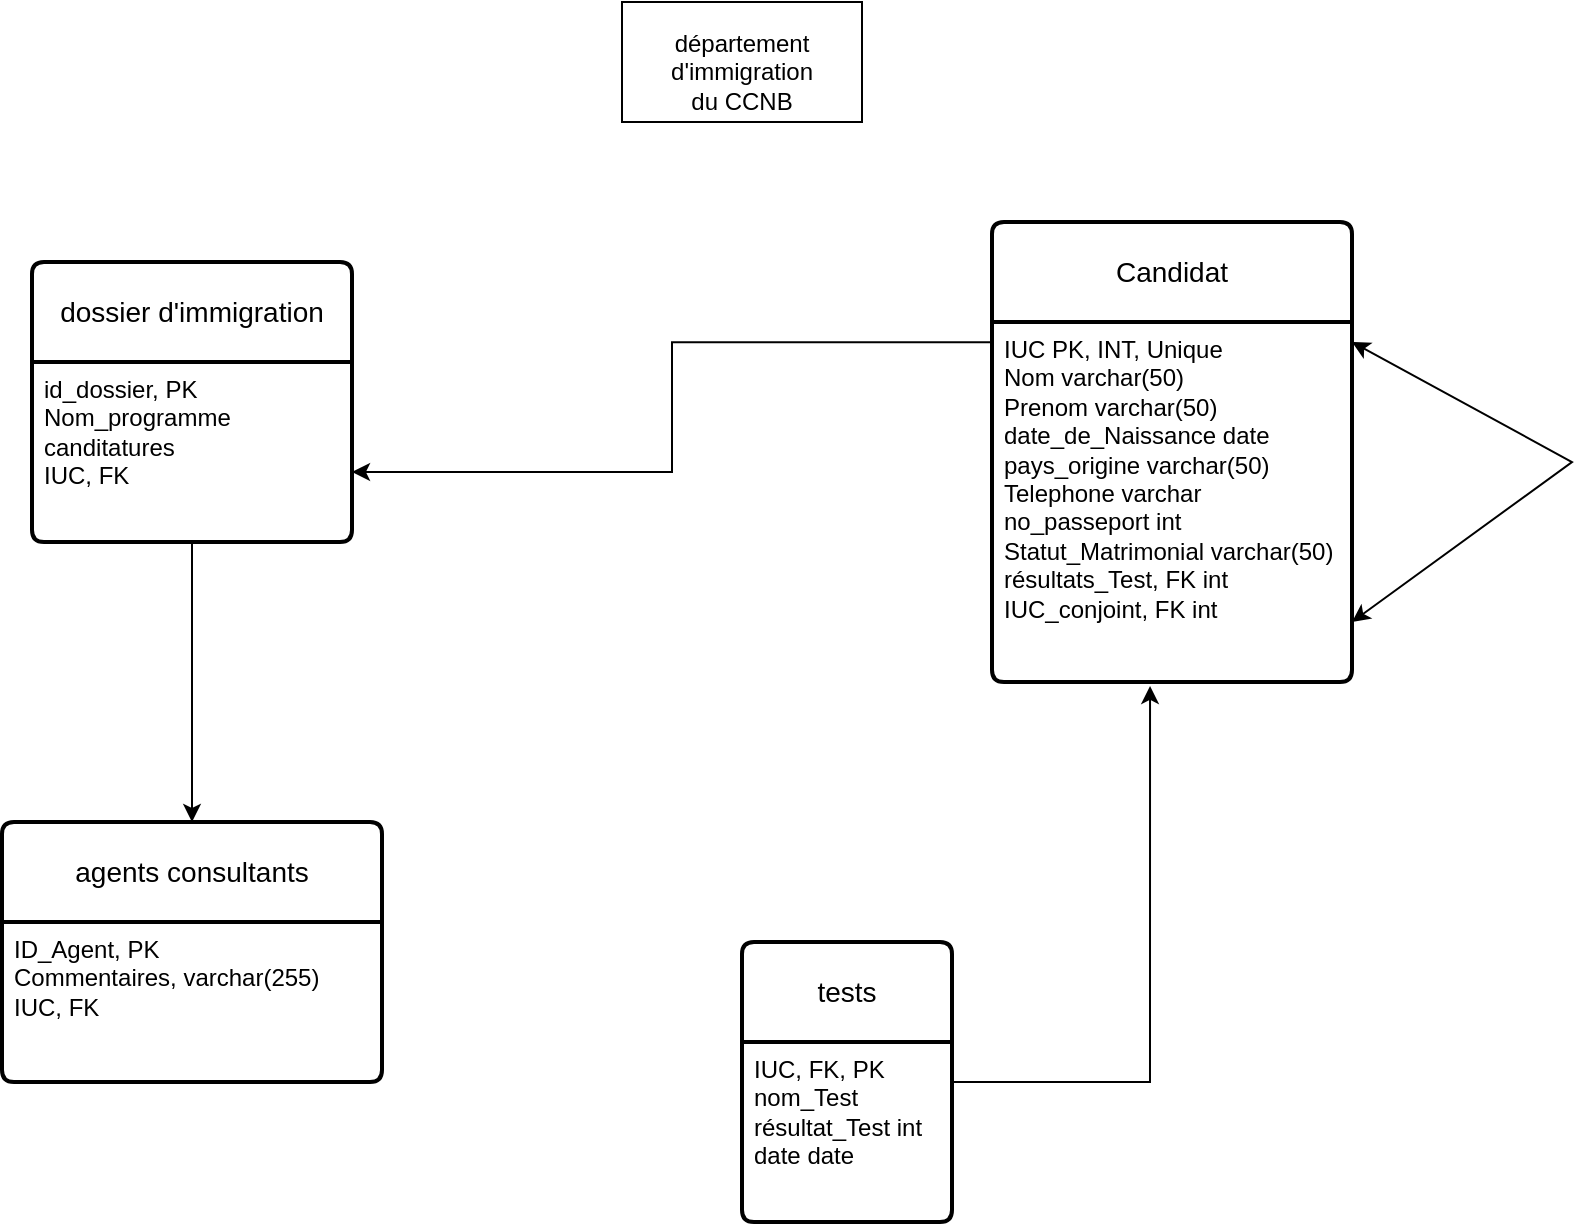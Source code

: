 <mxfile version="23.1.6" type="device">
  <diagram name="Modèle entité-association" id="yI0iyrHZkLMbIS5xyPjb">
    <mxGraphModel dx="2074" dy="1258" grid="1" gridSize="10" guides="1" tooltips="1" connect="1" arrows="1" fold="1" page="1" pageScale="1" pageWidth="850" pageHeight="1100" math="0" shadow="0">
      <root>
        <mxCell id="0" />
        <mxCell id="1" parent="0" />
        <mxCell id="i-5-Rq-wRSvrZoOoVcOD-7" value="" style="rounded=0;whiteSpace=wrap;html=1;" vertex="1" parent="1">
          <mxGeometry x="365" y="10" width="120" height="60" as="geometry" />
        </mxCell>
        <mxCell id="i-5-Rq-wRSvrZoOoVcOD-8" value="département d&#39;immigration du CCNB" style="text;html=1;align=center;verticalAlign=middle;whiteSpace=wrap;rounded=0;" vertex="1" parent="1">
          <mxGeometry x="395" y="30" width="60" height="30" as="geometry" />
        </mxCell>
        <mxCell id="i-5-Rq-wRSvrZoOoVcOD-14" value="Candidat" style="swimlane;childLayout=stackLayout;horizontal=1;startSize=50;horizontalStack=0;rounded=1;fontSize=14;fontStyle=0;strokeWidth=2;resizeParent=0;resizeLast=1;shadow=0;dashed=0;align=center;arcSize=4;whiteSpace=wrap;html=1;" vertex="1" parent="1">
          <mxGeometry x="550" y="120" width="180" height="230" as="geometry" />
        </mxCell>
        <mxCell id="i-5-Rq-wRSvrZoOoVcOD-15" value="IUC PK, INT, Unique&lt;br&gt;Nom varchar(50)&lt;br&gt;Prenom varchar(50)&lt;br&gt;date_de_Naissance date&lt;br&gt;pays_origine varchar(50)&lt;br&gt;Telephone varchar&lt;br&gt;no_passeport int&lt;br&gt;Statut_Matrimonial varchar(50)&lt;br&gt;résultats_Test, FK int&lt;br&gt;IUC_conjoint, FK int" style="align=left;strokeColor=none;fillColor=none;spacingLeft=4;fontSize=12;verticalAlign=top;resizable=0;rotatable=0;part=1;html=1;" vertex="1" parent="i-5-Rq-wRSvrZoOoVcOD-14">
          <mxGeometry y="50" width="180" height="180" as="geometry" />
        </mxCell>
        <mxCell id="i-5-Rq-wRSvrZoOoVcOD-19" value="dossier d&#39;immigration" style="swimlane;childLayout=stackLayout;horizontal=1;startSize=50;horizontalStack=0;rounded=1;fontSize=14;fontStyle=0;strokeWidth=2;resizeParent=0;resizeLast=1;shadow=0;dashed=0;align=center;arcSize=4;whiteSpace=wrap;html=1;" vertex="1" parent="1">
          <mxGeometry x="70" y="140" width="160" height="140" as="geometry" />
        </mxCell>
        <mxCell id="i-5-Rq-wRSvrZoOoVcOD-20" value="id_dossier, PK&lt;br&gt;Nom_programme&lt;br&gt;canditatures&lt;br&gt;IUC, FK&lt;br&gt;&lt;div&gt;&lt;br/&gt;&lt;/div&gt;" style="align=left;strokeColor=none;fillColor=none;spacingLeft=4;fontSize=12;verticalAlign=top;resizable=0;rotatable=0;part=1;html=1;" vertex="1" parent="i-5-Rq-wRSvrZoOoVcOD-19">
          <mxGeometry y="50" width="160" height="90" as="geometry" />
        </mxCell>
        <mxCell id="i-5-Rq-wRSvrZoOoVcOD-24" value="tests" style="swimlane;childLayout=stackLayout;horizontal=1;startSize=50;horizontalStack=0;rounded=1;fontSize=14;fontStyle=0;strokeWidth=2;resizeParent=0;resizeLast=1;shadow=0;dashed=0;align=center;arcSize=4;whiteSpace=wrap;html=1;" vertex="1" parent="1">
          <mxGeometry x="425" y="480" width="105" height="140" as="geometry" />
        </mxCell>
        <mxCell id="i-5-Rq-wRSvrZoOoVcOD-25" value="IUC, FK, PK&lt;br&gt;nom_Test&lt;br&gt;résultat_Test int&lt;br&gt;date date&lt;div&gt;&lt;br/&gt;&lt;/div&gt;" style="align=left;strokeColor=none;fillColor=none;spacingLeft=4;fontSize=12;verticalAlign=top;resizable=0;rotatable=0;part=1;html=1;" vertex="1" parent="i-5-Rq-wRSvrZoOoVcOD-24">
          <mxGeometry y="50" width="105" height="90" as="geometry" />
        </mxCell>
        <mxCell id="i-5-Rq-wRSvrZoOoVcOD-26" style="edgeStyle=orthogonalEdgeStyle;rounded=0;orthogonalLoop=1;jettySize=auto;html=1;entryX=0.439;entryY=1.011;entryDx=0;entryDy=0;entryPerimeter=0;" edge="1" parent="1" source="i-5-Rq-wRSvrZoOoVcOD-24" target="i-5-Rq-wRSvrZoOoVcOD-15">
          <mxGeometry relative="1" as="geometry" />
        </mxCell>
        <mxCell id="i-5-Rq-wRSvrZoOoVcOD-27" value="agents consultants" style="swimlane;childLayout=stackLayout;horizontal=1;startSize=50;horizontalStack=0;rounded=1;fontSize=14;fontStyle=0;strokeWidth=2;resizeParent=0;resizeLast=1;shadow=0;dashed=0;align=center;arcSize=4;whiteSpace=wrap;html=1;" vertex="1" parent="1">
          <mxGeometry x="55" y="420" width="190" height="130" as="geometry" />
        </mxCell>
        <mxCell id="i-5-Rq-wRSvrZoOoVcOD-28" value="ID_Agent, PK&lt;br&gt;Commentaires, varchar(255)&lt;br&gt;IUC, FK" style="align=left;strokeColor=none;fillColor=none;spacingLeft=4;fontSize=12;verticalAlign=top;resizable=0;rotatable=0;part=1;html=1;" vertex="1" parent="i-5-Rq-wRSvrZoOoVcOD-27">
          <mxGeometry y="50" width="190" height="80" as="geometry" />
        </mxCell>
        <mxCell id="i-5-Rq-wRSvrZoOoVcOD-30" style="edgeStyle=orthogonalEdgeStyle;rounded=0;orthogonalLoop=1;jettySize=auto;html=1;entryX=0.5;entryY=0;entryDx=0;entryDy=0;" edge="1" parent="1" source="i-5-Rq-wRSvrZoOoVcOD-20" target="i-5-Rq-wRSvrZoOoVcOD-27">
          <mxGeometry relative="1" as="geometry" />
        </mxCell>
        <mxCell id="i-5-Rq-wRSvrZoOoVcOD-31" style="edgeStyle=orthogonalEdgeStyle;rounded=0;orthogonalLoop=1;jettySize=auto;html=1;entryX=1;entryY=0.611;entryDx=0;entryDy=0;entryPerimeter=0;exitX=0;exitY=0.056;exitDx=0;exitDy=0;exitPerimeter=0;" edge="1" parent="1" source="i-5-Rq-wRSvrZoOoVcOD-15" target="i-5-Rq-wRSvrZoOoVcOD-20">
          <mxGeometry relative="1" as="geometry" />
        </mxCell>
        <mxCell id="i-5-Rq-wRSvrZoOoVcOD-32" value="" style="endArrow=classic;startArrow=classic;html=1;rounded=0;" edge="1" parent="1">
          <mxGeometry width="50" height="50" relative="1" as="geometry">
            <mxPoint x="730" y="180" as="sourcePoint" />
            <mxPoint x="730" y="320" as="targetPoint" />
            <Array as="points">
              <mxPoint x="840" y="240" />
            </Array>
          </mxGeometry>
        </mxCell>
      </root>
    </mxGraphModel>
  </diagram>
</mxfile>
